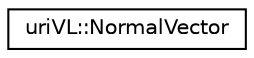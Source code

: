 digraph "Graphical Class Hierarchy"
{
  edge [fontname="Helvetica",fontsize="10",labelfontname="Helvetica",labelfontsize="10"];
  node [fontname="Helvetica",fontsize="10",shape=record];
  rankdir="LR";
  Node1 [label="uriVL::NormalVector",height=0.2,width=0.4,color="black", fillcolor="white", style="filled",URL="$structuriVL_1_1NormalVector.html",tooltip="Stores the normal vector at a point. "];
}

